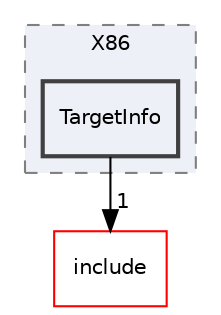digraph "lib/Target/X86/TargetInfo"
{
 // LATEX_PDF_SIZE
  bgcolor="transparent";
  edge [fontname="Helvetica",fontsize="10",labelfontname="Helvetica",labelfontsize="10"];
  node [fontname="Helvetica",fontsize="10",shape="box"];
  compound=true
  subgraph clusterdir_558b7c0c66e2ff4834e628dd4b3edd32 {
    graph [ bgcolor="#edf0f7", pencolor="grey50", style="filled,dashed,", label="X86", fontname="Helvetica", fontsize="10", URL="dir_558b7c0c66e2ff4834e628dd4b3edd32.html"]
  dir_32d3208121019942dc9cbaa52385dba7 [label="TargetInfo", style="filled,bold,", fillcolor="#edf0f7", color="grey25", URL="dir_32d3208121019942dc9cbaa52385dba7.html"];
  }
  dir_d44c64559bbebec7f509842c48db8b23 [label="include", style="", fillcolor="#edf0f7", color="red", URL="dir_d44c64559bbebec7f509842c48db8b23.html"];
  dir_32d3208121019942dc9cbaa52385dba7->dir_d44c64559bbebec7f509842c48db8b23 [headlabel="1", labeldistance=1.5 headhref="dir_000210_000082.html"];
}
